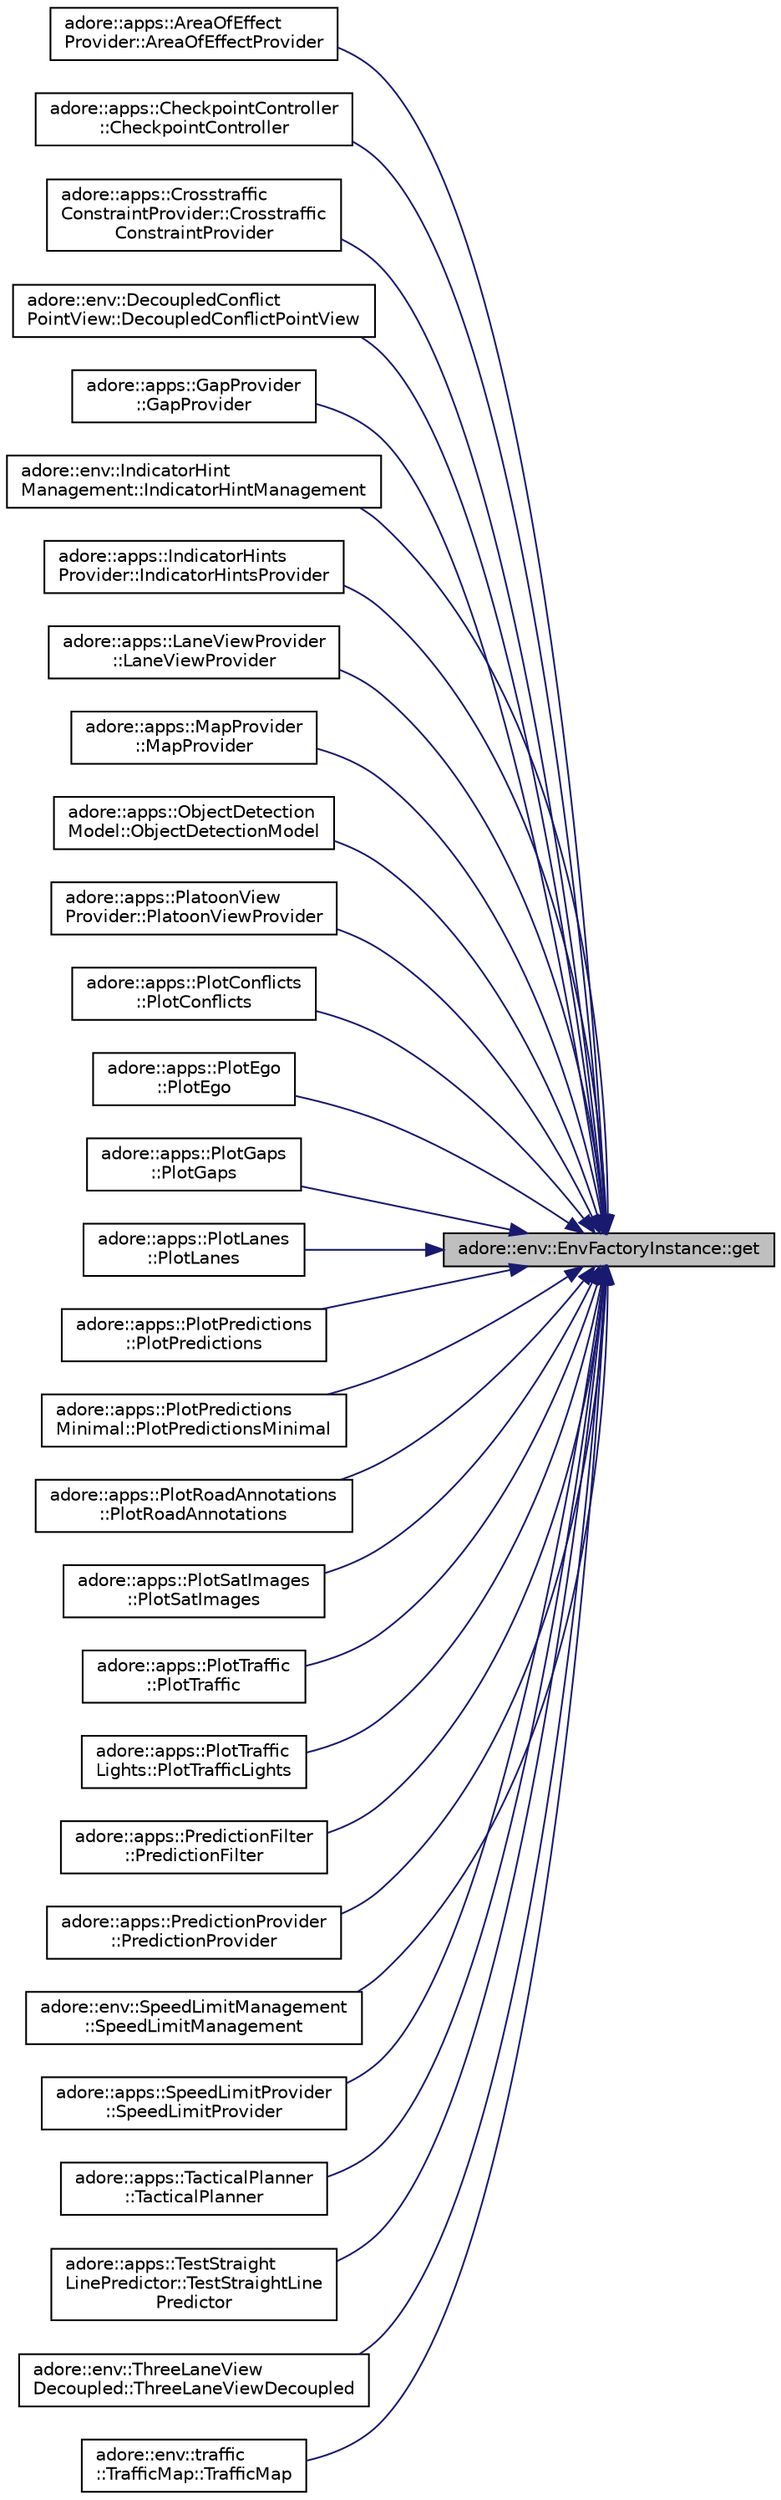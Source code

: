 digraph "adore::env::EnvFactoryInstance::get"
{
 // LATEX_PDF_SIZE
  edge [fontname="Helvetica",fontsize="10",labelfontname="Helvetica",labelfontsize="10"];
  node [fontname="Helvetica",fontsize="10",shape=record];
  rankdir="RL";
  Node1 [label="adore::env::EnvFactoryInstance::get",height=0.2,width=0.4,color="black", fillcolor="grey75", style="filled", fontcolor="black",tooltip=" "];
  Node1 -> Node2 [dir="back",color="midnightblue",fontsize="10",style="solid",fontname="Helvetica"];
  Node2 [label="adore::apps::AreaOfEffect\lProvider::AreaOfEffectProvider",height=0.2,width=0.4,color="black", fillcolor="white", style="filled",URL="$classadore_1_1apps_1_1AreaOfEffectProvider.html#a70c25d5f46989ce2eea805cbc1c839bc",tooltip=" "];
  Node1 -> Node3 [dir="back",color="midnightblue",fontsize="10",style="solid",fontname="Helvetica"];
  Node3 [label="adore::apps::CheckpointController\l::CheckpointController",height=0.2,width=0.4,color="black", fillcolor="white", style="filled",URL="$classadore_1_1apps_1_1CheckpointController.html#aa53b944d2e9e4dac0c1887b36f63140a",tooltip=" "];
  Node1 -> Node4 [dir="back",color="midnightblue",fontsize="10",style="solid",fontname="Helvetica"];
  Node4 [label="adore::apps::Crosstraffic\lConstraintProvider::Crosstraffic\lConstraintProvider",height=0.2,width=0.4,color="black", fillcolor="white", style="filled",URL="$classadore_1_1apps_1_1CrosstrafficConstraintProvider.html#aae6c822a46164b6f8dcaeef561bd9a25",tooltip=" "];
  Node1 -> Node5 [dir="back",color="midnightblue",fontsize="10",style="solid",fontname="Helvetica"];
  Node5 [label="adore::env::DecoupledConflict\lPointView::DecoupledConflictPointView",height=0.2,width=0.4,color="black", fillcolor="white", style="filled",URL="$classadore_1_1env_1_1DecoupledConflictPointView.html#a0ff12be6c7ba7dc3fa6c7f555cb174f8",tooltip=" "];
  Node1 -> Node6 [dir="back",color="midnightblue",fontsize="10",style="solid",fontname="Helvetica"];
  Node6 [label="adore::apps::GapProvider\l::GapProvider",height=0.2,width=0.4,color="black", fillcolor="white", style="filled",URL="$classadore_1_1apps_1_1GapProvider.html#a7a6c0c8090c7d6657d8456a651a24595",tooltip=" "];
  Node1 -> Node7 [dir="back",color="midnightblue",fontsize="10",style="solid",fontname="Helvetica"];
  Node7 [label="adore::env::IndicatorHint\lManagement::IndicatorHintManagement",height=0.2,width=0.4,color="black", fillcolor="white", style="filled",URL="$classadore_1_1env_1_1IndicatorHintManagement.html#a9cb1be7d9e983efd269a377d84e58987",tooltip=" "];
  Node1 -> Node8 [dir="back",color="midnightblue",fontsize="10",style="solid",fontname="Helvetica"];
  Node8 [label="adore::apps::IndicatorHints\lProvider::IndicatorHintsProvider",height=0.2,width=0.4,color="black", fillcolor="white", style="filled",URL="$classadore_1_1apps_1_1IndicatorHintsProvider.html#a66ce1281605c4656077405da2045da78",tooltip=" "];
  Node1 -> Node9 [dir="back",color="midnightblue",fontsize="10",style="solid",fontname="Helvetica"];
  Node9 [label="adore::apps::LaneViewProvider\l::LaneViewProvider",height=0.2,width=0.4,color="black", fillcolor="white", style="filled",URL="$classadore_1_1apps_1_1LaneViewProvider.html#aae1837a3ab74a2815daf93dd210e9aa6",tooltip=" "];
  Node1 -> Node10 [dir="back",color="midnightblue",fontsize="10",style="solid",fontname="Helvetica"];
  Node10 [label="adore::apps::MapProvider\l::MapProvider",height=0.2,width=0.4,color="black", fillcolor="white", style="filled",URL="$classadore_1_1apps_1_1MapProvider.html#a1d9aa34b5f68408f3d494a1fad7b62be",tooltip=" "];
  Node1 -> Node11 [dir="back",color="midnightblue",fontsize="10",style="solid",fontname="Helvetica"];
  Node11 [label="adore::apps::ObjectDetection\lModel::ObjectDetectionModel",height=0.2,width=0.4,color="black", fillcolor="white", style="filled",URL="$classadore_1_1apps_1_1ObjectDetectionModel.html#a9892cc422d7c6cb1ca0d7f62a334ff4e",tooltip=" "];
  Node1 -> Node12 [dir="back",color="midnightblue",fontsize="10",style="solid",fontname="Helvetica"];
  Node12 [label="adore::apps::PlatoonView\lProvider::PlatoonViewProvider",height=0.2,width=0.4,color="black", fillcolor="white", style="filled",URL="$classadore_1_1apps_1_1PlatoonViewProvider.html#a63039cc8e771ee3714c55a2cc6b63b60",tooltip=" "];
  Node1 -> Node13 [dir="back",color="midnightblue",fontsize="10",style="solid",fontname="Helvetica"];
  Node13 [label="adore::apps::PlotConflicts\l::PlotConflicts",height=0.2,width=0.4,color="black", fillcolor="white", style="filled",URL="$classadore_1_1apps_1_1PlotConflicts.html#a5a9f4fa063a8a580ef7d3e6bdd13a097",tooltip=" "];
  Node1 -> Node14 [dir="back",color="midnightblue",fontsize="10",style="solid",fontname="Helvetica"];
  Node14 [label="adore::apps::PlotEgo\l::PlotEgo",height=0.2,width=0.4,color="black", fillcolor="white", style="filled",URL="$classadore_1_1apps_1_1PlotEgo.html#abb6be28d06e6a1c6f9edf800cb1f7b14",tooltip=" "];
  Node1 -> Node15 [dir="back",color="midnightblue",fontsize="10",style="solid",fontname="Helvetica"];
  Node15 [label="adore::apps::PlotGaps\l::PlotGaps",height=0.2,width=0.4,color="black", fillcolor="white", style="filled",URL="$classadore_1_1apps_1_1PlotGaps.html#a834d9ec5c48cd1fab2323f78b69afbae",tooltip=" "];
  Node1 -> Node16 [dir="back",color="midnightblue",fontsize="10",style="solid",fontname="Helvetica"];
  Node16 [label="adore::apps::PlotLanes\l::PlotLanes",height=0.2,width=0.4,color="black", fillcolor="white", style="filled",URL="$classadore_1_1apps_1_1PlotLanes.html#a824c7793a701e3effa3d7f71a96e9b91",tooltip=" "];
  Node1 -> Node17 [dir="back",color="midnightblue",fontsize="10",style="solid",fontname="Helvetica"];
  Node17 [label="adore::apps::PlotPredictions\l::PlotPredictions",height=0.2,width=0.4,color="black", fillcolor="white", style="filled",URL="$classadore_1_1apps_1_1PlotPredictions.html#a7ef60521563a44c574f386fbcdc4f0e8",tooltip=" "];
  Node1 -> Node18 [dir="back",color="midnightblue",fontsize="10",style="solid",fontname="Helvetica"];
  Node18 [label="adore::apps::PlotPredictions\lMinimal::PlotPredictionsMinimal",height=0.2,width=0.4,color="black", fillcolor="white", style="filled",URL="$classadore_1_1apps_1_1PlotPredictionsMinimal.html#a431d57efd00a5d28614354708fd35766",tooltip=" "];
  Node1 -> Node19 [dir="back",color="midnightblue",fontsize="10",style="solid",fontname="Helvetica"];
  Node19 [label="adore::apps::PlotRoadAnnotations\l::PlotRoadAnnotations",height=0.2,width=0.4,color="black", fillcolor="white", style="filled",URL="$classadore_1_1apps_1_1PlotRoadAnnotations.html#a4257b848c7e7ebf69d21a4804b867ff3",tooltip=" "];
  Node1 -> Node20 [dir="back",color="midnightblue",fontsize="10",style="solid",fontname="Helvetica"];
  Node20 [label="adore::apps::PlotSatImages\l::PlotSatImages",height=0.2,width=0.4,color="black", fillcolor="white", style="filled",URL="$classadore_1_1apps_1_1PlotSatImages.html#acec1c24395836e39a590377943446233",tooltip=" "];
  Node1 -> Node21 [dir="back",color="midnightblue",fontsize="10",style="solid",fontname="Helvetica"];
  Node21 [label="adore::apps::PlotTraffic\l::PlotTraffic",height=0.2,width=0.4,color="black", fillcolor="white", style="filled",URL="$classadore_1_1apps_1_1PlotTraffic.html#a0ed34868c5098804725d8954ece45f8b",tooltip=" "];
  Node1 -> Node22 [dir="back",color="midnightblue",fontsize="10",style="solid",fontname="Helvetica"];
  Node22 [label="adore::apps::PlotTraffic\lLights::PlotTrafficLights",height=0.2,width=0.4,color="black", fillcolor="white", style="filled",URL="$classadore_1_1apps_1_1PlotTrafficLights.html#a6d557f6889e6e71d0629b1f37158f30c",tooltip=" "];
  Node1 -> Node23 [dir="back",color="midnightblue",fontsize="10",style="solid",fontname="Helvetica"];
  Node23 [label="adore::apps::PredictionFilter\l::PredictionFilter",height=0.2,width=0.4,color="black", fillcolor="white", style="filled",URL="$classadore_1_1apps_1_1PredictionFilter.html#af07a47d27251c4b6469be28ff859e1b2",tooltip=" "];
  Node1 -> Node24 [dir="back",color="midnightblue",fontsize="10",style="solid",fontname="Helvetica"];
  Node24 [label="adore::apps::PredictionProvider\l::PredictionProvider",height=0.2,width=0.4,color="black", fillcolor="white", style="filled",URL="$classadore_1_1apps_1_1PredictionProvider.html#ac7c475dbf3668f0791ad9364427f3dbc",tooltip=" "];
  Node1 -> Node25 [dir="back",color="midnightblue",fontsize="10",style="solid",fontname="Helvetica"];
  Node25 [label="adore::env::SpeedLimitManagement\l::SpeedLimitManagement",height=0.2,width=0.4,color="black", fillcolor="white", style="filled",URL="$classadore_1_1env_1_1SpeedLimitManagement.html#a5f12789a62d3a116cf7d9d5b21a98a2b",tooltip=" "];
  Node1 -> Node26 [dir="back",color="midnightblue",fontsize="10",style="solid",fontname="Helvetica"];
  Node26 [label="adore::apps::SpeedLimitProvider\l::SpeedLimitProvider",height=0.2,width=0.4,color="black", fillcolor="white", style="filled",URL="$classadore_1_1apps_1_1SpeedLimitProvider.html#a8a4b27f495f025282d3df7ada0dc26e7",tooltip=" "];
  Node1 -> Node27 [dir="back",color="midnightblue",fontsize="10",style="solid",fontname="Helvetica"];
  Node27 [label="adore::apps::TacticalPlanner\l::TacticalPlanner",height=0.2,width=0.4,color="black", fillcolor="white", style="filled",URL="$classadore_1_1apps_1_1TacticalPlanner.html#ae5aa95a09bce4de67a12b60972740ad6",tooltip="constructur"];
  Node1 -> Node28 [dir="back",color="midnightblue",fontsize="10",style="solid",fontname="Helvetica"];
  Node28 [label="adore::apps::TestStraight\lLinePredictor::TestStraightLine\lPredictor",height=0.2,width=0.4,color="black", fillcolor="white", style="filled",URL="$classadore_1_1apps_1_1TestStraightLinePredictor.html#ae8005cc05da34f545ed36d63647cc515",tooltip=" "];
  Node1 -> Node29 [dir="back",color="midnightblue",fontsize="10",style="solid",fontname="Helvetica"];
  Node29 [label="adore::env::ThreeLaneView\lDecoupled::ThreeLaneViewDecoupled",height=0.2,width=0.4,color="black", fillcolor="white", style="filled",URL="$classadore_1_1env_1_1ThreeLaneViewDecoupled.html#a8e1ead3b0f09c5399ba798191c26268c",tooltip=" "];
  Node1 -> Node30 [dir="back",color="midnightblue",fontsize="10",style="solid",fontname="Helvetica"];
  Node30 [label="adore::env::traffic\l::TrafficMap::TrafficMap",height=0.2,width=0.4,color="black", fillcolor="white", style="filled",URL="$classadore_1_1env_1_1traffic_1_1TrafficMap.html#a7724024ad5fc1da9f120dd813ce5193c",tooltip="Construct a new TrafficMap object."];
}
